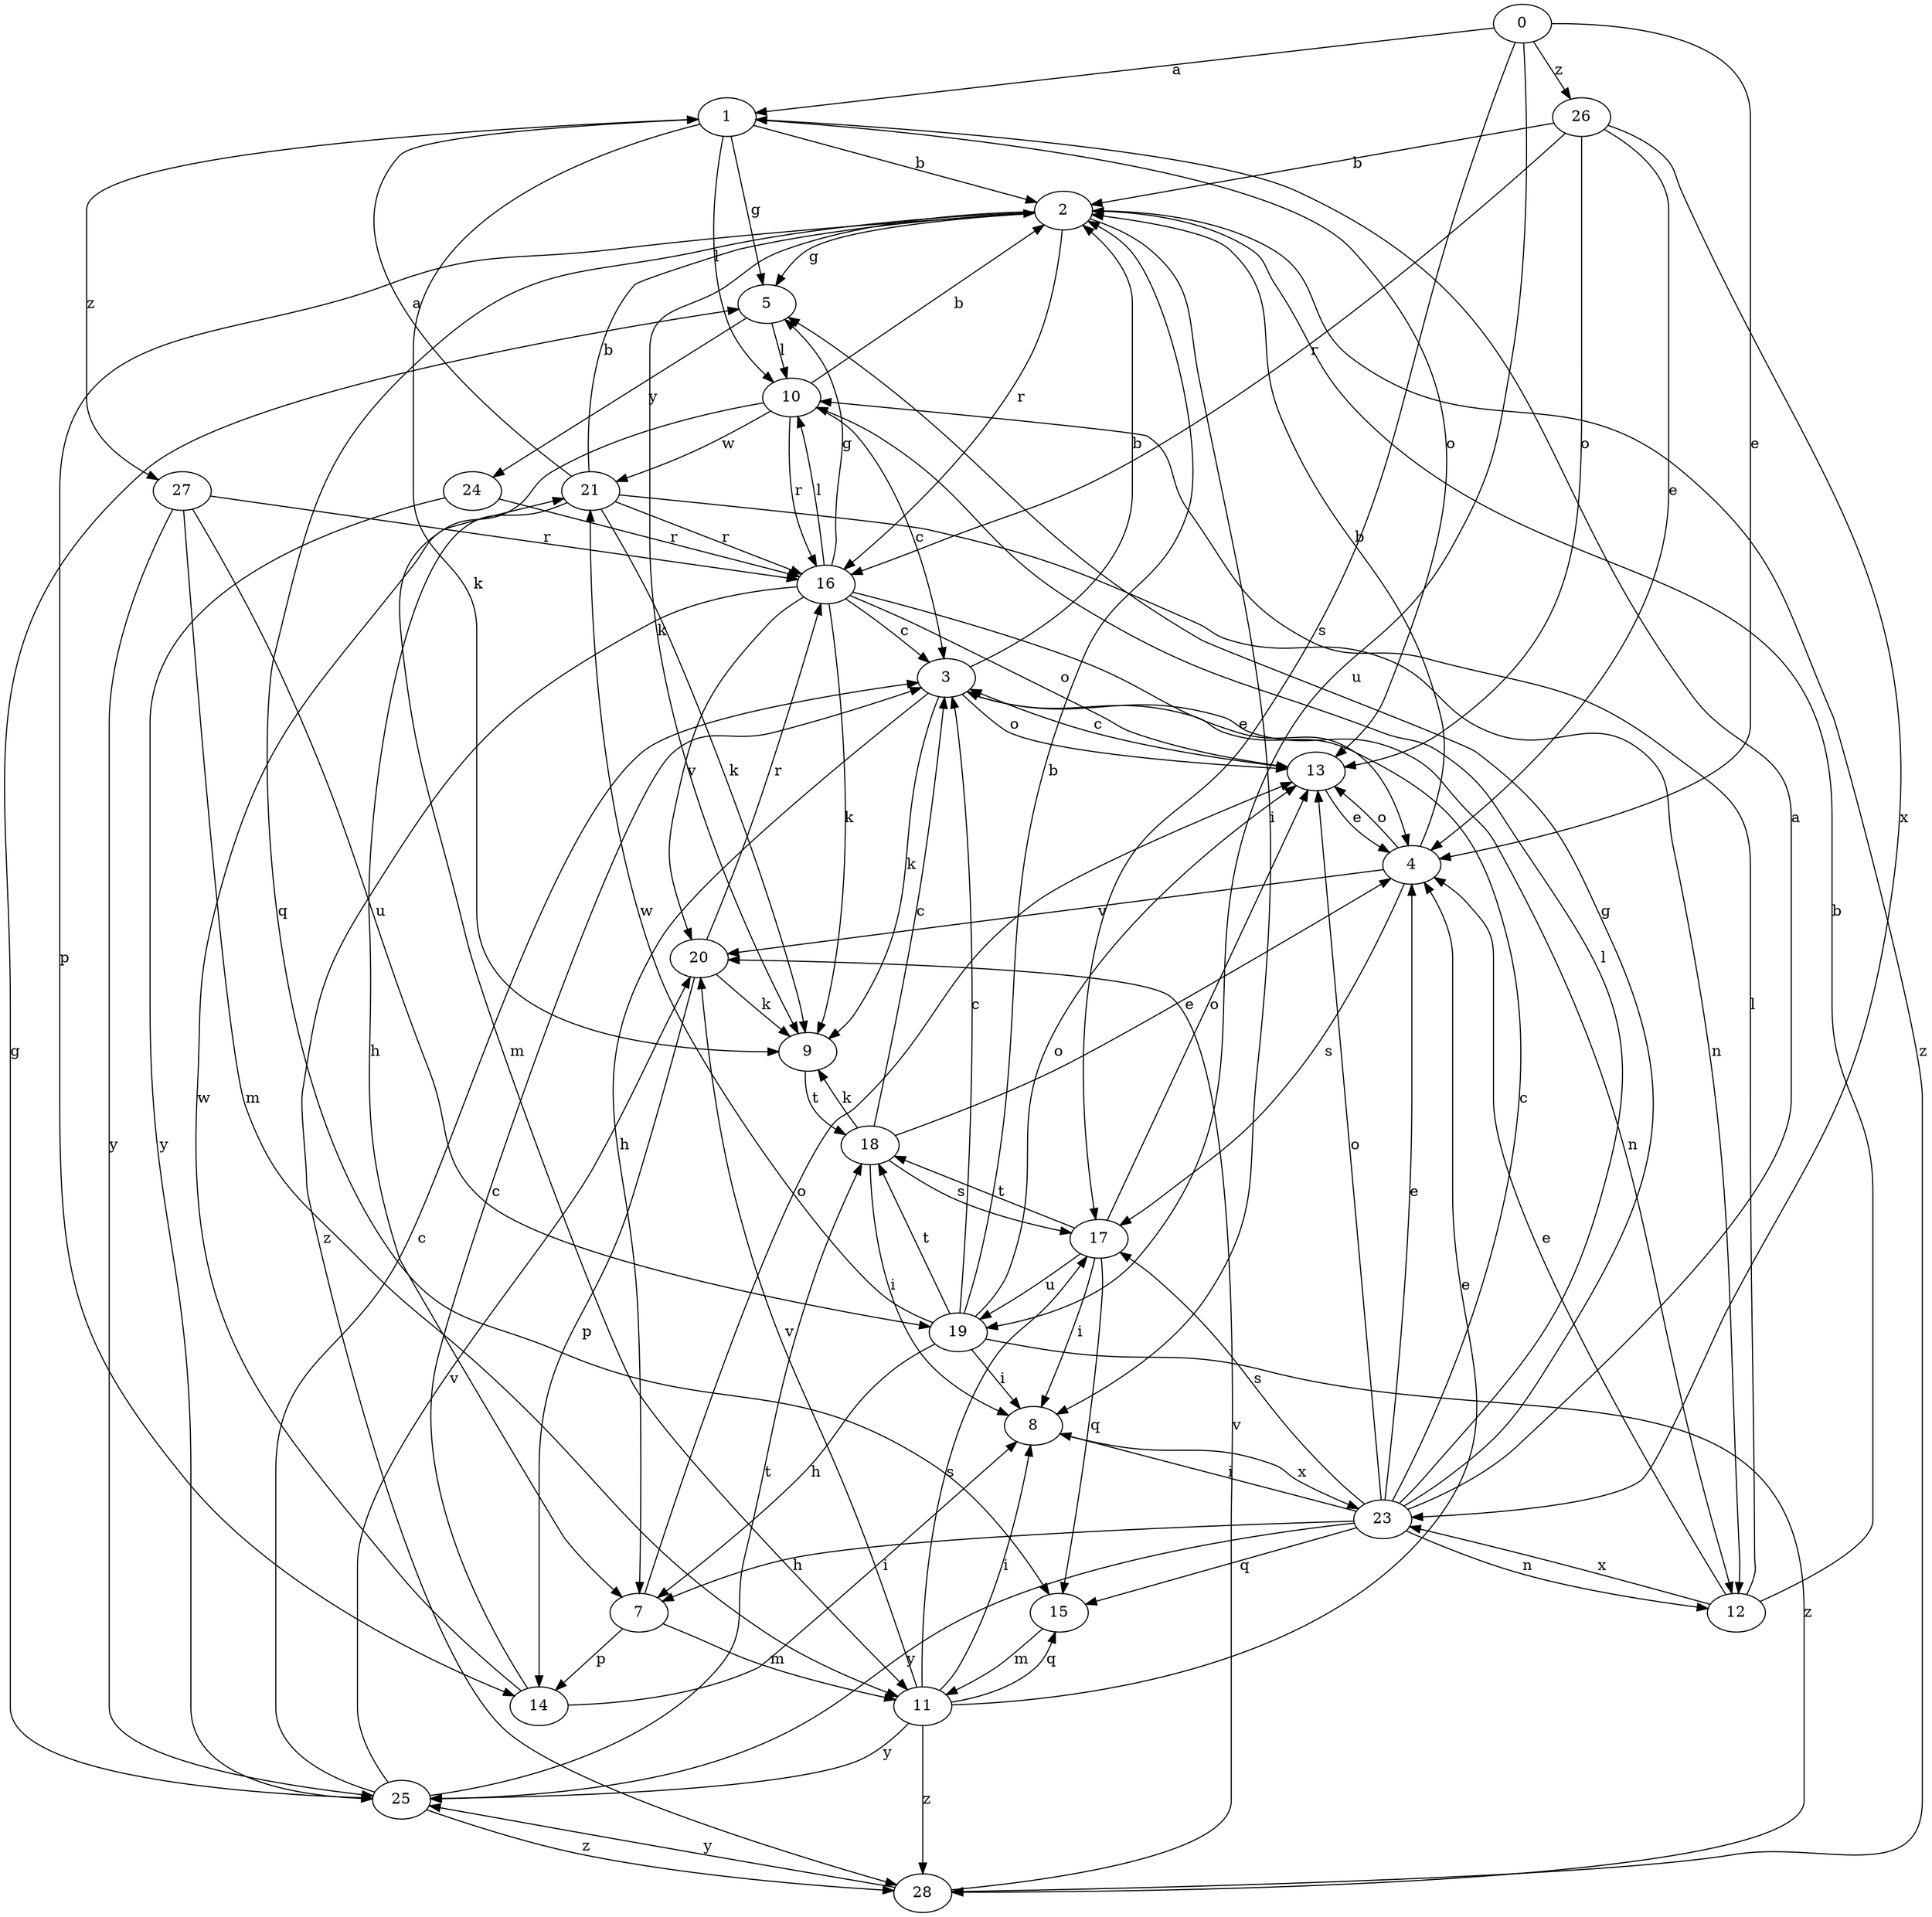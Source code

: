 strict digraph  {
0;
1;
2;
3;
4;
5;
7;
8;
9;
10;
11;
12;
13;
14;
15;
16;
17;
18;
19;
20;
21;
23;
24;
25;
26;
27;
28;
0 -> 1  [label=a];
0 -> 4  [label=e];
0 -> 17  [label=s];
0 -> 19  [label=u];
0 -> 26  [label=z];
1 -> 2  [label=b];
1 -> 5  [label=g];
1 -> 9  [label=k];
1 -> 10  [label=l];
1 -> 13  [label=o];
1 -> 27  [label=z];
2 -> 5  [label=g];
2 -> 8  [label=i];
2 -> 9  [label=k];
2 -> 14  [label=p];
2 -> 15  [label=q];
2 -> 16  [label=r];
2 -> 28  [label=z];
3 -> 2  [label=b];
3 -> 7  [label=h];
3 -> 9  [label=k];
3 -> 12  [label=n];
3 -> 13  [label=o];
4 -> 2  [label=b];
4 -> 13  [label=o];
4 -> 17  [label=s];
4 -> 20  [label=v];
5 -> 10  [label=l];
5 -> 24  [label=y];
7 -> 11  [label=m];
7 -> 13  [label=o];
7 -> 14  [label=p];
8 -> 23  [label=x];
9 -> 18  [label=t];
10 -> 2  [label=b];
10 -> 3  [label=c];
10 -> 11  [label=m];
10 -> 16  [label=r];
10 -> 21  [label=w];
11 -> 4  [label=e];
11 -> 8  [label=i];
11 -> 15  [label=q];
11 -> 17  [label=s];
11 -> 20  [label=v];
11 -> 25  [label=y];
11 -> 28  [label=z];
12 -> 2  [label=b];
12 -> 4  [label=e];
12 -> 10  [label=l];
12 -> 23  [label=x];
13 -> 3  [label=c];
13 -> 4  [label=e];
14 -> 3  [label=c];
14 -> 8  [label=i];
14 -> 21  [label=w];
15 -> 11  [label=m];
16 -> 3  [label=c];
16 -> 4  [label=e];
16 -> 5  [label=g];
16 -> 9  [label=k];
16 -> 10  [label=l];
16 -> 13  [label=o];
16 -> 20  [label=v];
16 -> 28  [label=z];
17 -> 8  [label=i];
17 -> 13  [label=o];
17 -> 15  [label=q];
17 -> 18  [label=t];
17 -> 19  [label=u];
18 -> 3  [label=c];
18 -> 4  [label=e];
18 -> 8  [label=i];
18 -> 9  [label=k];
18 -> 17  [label=s];
19 -> 2  [label=b];
19 -> 3  [label=c];
19 -> 7  [label=h];
19 -> 8  [label=i];
19 -> 13  [label=o];
19 -> 18  [label=t];
19 -> 21  [label=w];
19 -> 28  [label=z];
20 -> 9  [label=k];
20 -> 14  [label=p];
20 -> 16  [label=r];
21 -> 1  [label=a];
21 -> 2  [label=b];
21 -> 7  [label=h];
21 -> 9  [label=k];
21 -> 12  [label=n];
21 -> 16  [label=r];
23 -> 1  [label=a];
23 -> 3  [label=c];
23 -> 4  [label=e];
23 -> 5  [label=g];
23 -> 7  [label=h];
23 -> 8  [label=i];
23 -> 10  [label=l];
23 -> 12  [label=n];
23 -> 13  [label=o];
23 -> 15  [label=q];
23 -> 17  [label=s];
23 -> 25  [label=y];
24 -> 16  [label=r];
24 -> 25  [label=y];
25 -> 3  [label=c];
25 -> 5  [label=g];
25 -> 18  [label=t];
25 -> 20  [label=v];
25 -> 28  [label=z];
26 -> 2  [label=b];
26 -> 4  [label=e];
26 -> 13  [label=o];
26 -> 16  [label=r];
26 -> 23  [label=x];
27 -> 11  [label=m];
27 -> 16  [label=r];
27 -> 19  [label=u];
27 -> 25  [label=y];
28 -> 20  [label=v];
28 -> 25  [label=y];
}
